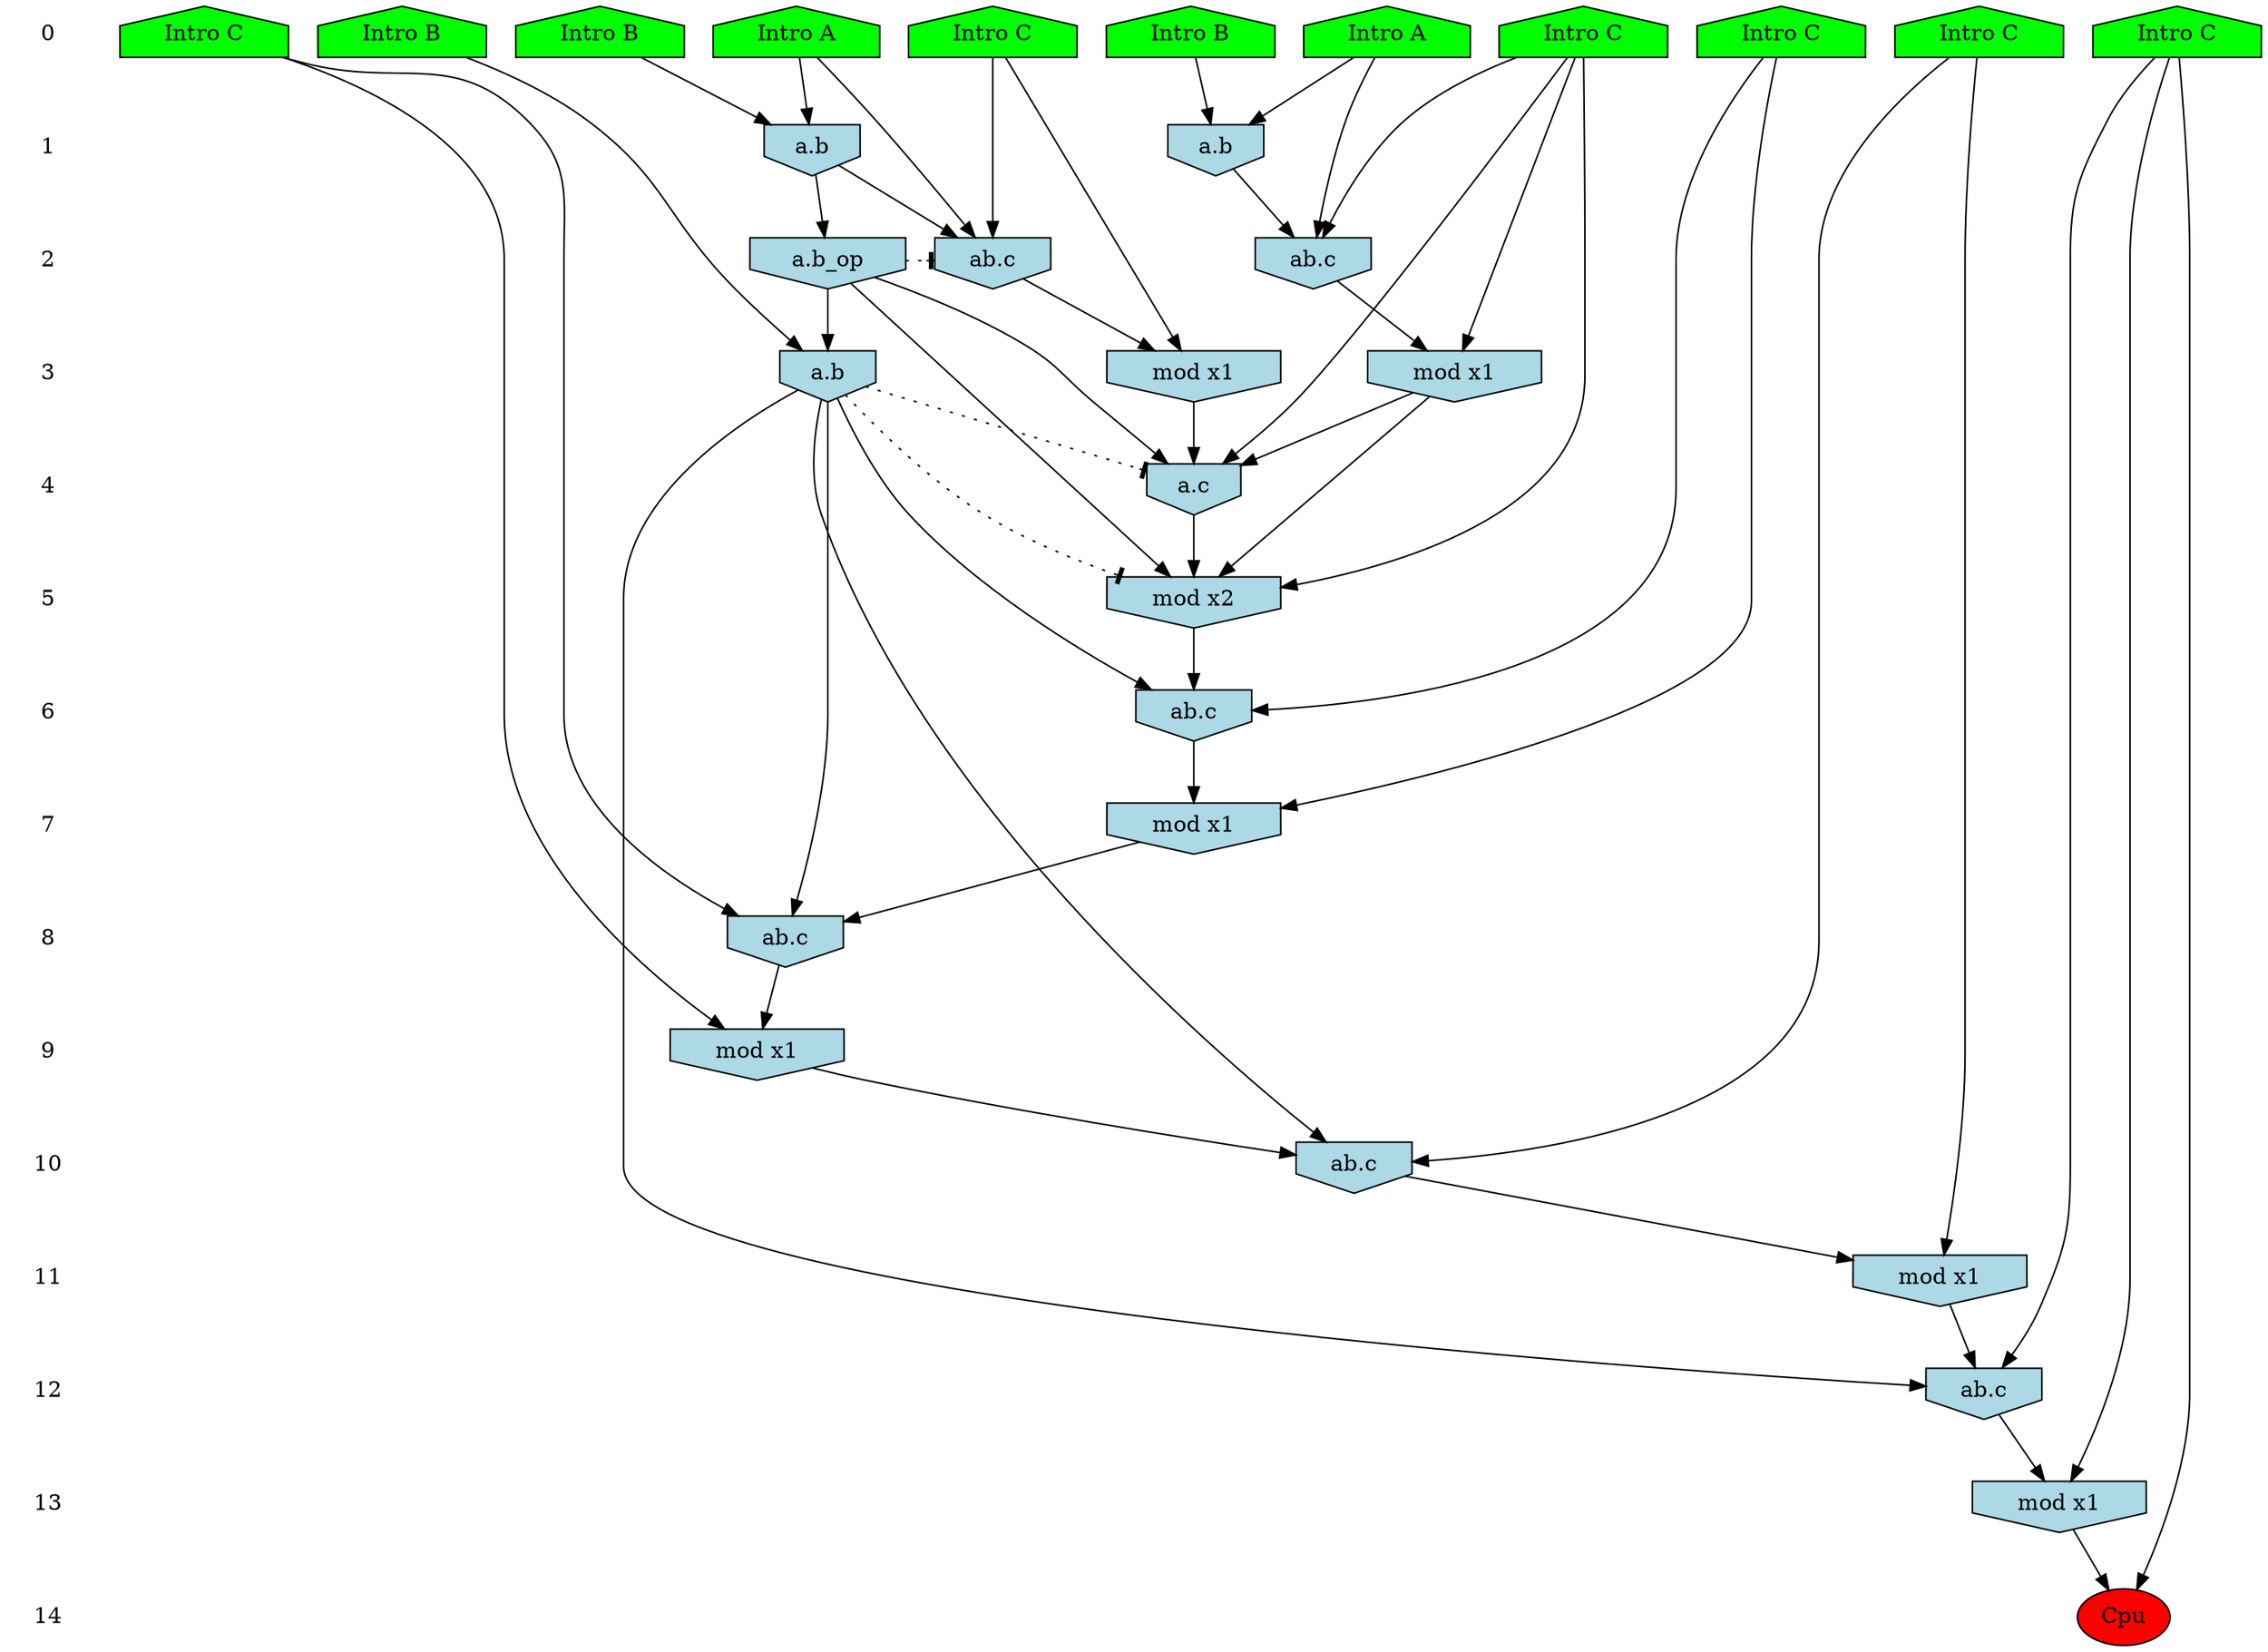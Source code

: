 /* Compression of 1 causal flows obtained in average at 2.102932E+01 t.u */
/* Compressed causal flows were: [3955] */
digraph G{
 ranksep=.5 ; 
{ rank = same ; "0" [shape=plaintext] ; node_1 [label ="Intro A", shape=house, style=filled, fillcolor=green] ;
node_2 [label ="Intro B", shape=house, style=filled, fillcolor=green] ;
node_3 [label ="Intro B", shape=house, style=filled, fillcolor=green] ;
node_4 [label ="Intro A", shape=house, style=filled, fillcolor=green] ;
node_5 [label ="Intro B", shape=house, style=filled, fillcolor=green] ;
node_6 [label ="Intro C", shape=house, style=filled, fillcolor=green] ;
node_7 [label ="Intro C", shape=house, style=filled, fillcolor=green] ;
node_8 [label ="Intro C", shape=house, style=filled, fillcolor=green] ;
node_9 [label ="Intro C", shape=house, style=filled, fillcolor=green] ;
node_10 [label ="Intro C", shape=house, style=filled, fillcolor=green] ;
node_11 [label ="Intro C", shape=house, style=filled, fillcolor=green] ;
}
{ rank = same ; "1" [shape=plaintext] ; node_12 [label="a.b", shape=invhouse, style=filled, fillcolor = lightblue] ;
node_13 [label="a.b", shape=invhouse, style=filled, fillcolor = lightblue] ;
}
{ rank = same ; "2" [shape=plaintext] ; node_14 [label="ab.c", shape=invhouse, style=filled, fillcolor = lightblue] ;
node_15 [label="ab.c", shape=invhouse, style=filled, fillcolor = lightblue] ;
node_18 [label="a.b_op", shape=invhouse, style=filled, fillcolor = lightblue] ;
}
{ rank = same ; "3" [shape=plaintext] ; node_16 [label="mod x1", shape=invhouse, style=filled, fillcolor = lightblue] ;
node_17 [label="mod x1", shape=invhouse, style=filled, fillcolor = lightblue] ;
node_21 [label="a.b", shape=invhouse, style=filled, fillcolor = lightblue] ;
}
{ rank = same ; "4" [shape=plaintext] ; node_19 [label="a.c", shape=invhouse, style=filled, fillcolor = lightblue] ;
}
{ rank = same ; "5" [shape=plaintext] ; node_20 [label="mod x2", shape=invhouse, style=filled, fillcolor = lightblue] ;
}
{ rank = same ; "6" [shape=plaintext] ; node_22 [label="ab.c", shape=invhouse, style=filled, fillcolor = lightblue] ;
}
{ rank = same ; "7" [shape=plaintext] ; node_23 [label="mod x1", shape=invhouse, style=filled, fillcolor = lightblue] ;
}
{ rank = same ; "8" [shape=plaintext] ; node_24 [label="ab.c", shape=invhouse, style=filled, fillcolor = lightblue] ;
}
{ rank = same ; "9" [shape=plaintext] ; node_25 [label="mod x1", shape=invhouse, style=filled, fillcolor = lightblue] ;
}
{ rank = same ; "10" [shape=plaintext] ; node_26 [label="ab.c", shape=invhouse, style=filled, fillcolor = lightblue] ;
}
{ rank = same ; "11" [shape=plaintext] ; node_27 [label="mod x1", shape=invhouse, style=filled, fillcolor = lightblue] ;
}
{ rank = same ; "12" [shape=plaintext] ; node_28 [label="ab.c", shape=invhouse, style=filled, fillcolor = lightblue] ;
}
{ rank = same ; "13" [shape=plaintext] ; node_29 [label="mod x1", shape=invhouse, style=filled, fillcolor = lightblue] ;
}
{ rank = same ; "14" [shape=plaintext] ; node_30 [label ="Cpu", style=filled, fillcolor=red] ;
}
"0" -> "1" [style="invis"]; 
"1" -> "2" [style="invis"]; 
"2" -> "3" [style="invis"]; 
"3" -> "4" [style="invis"]; 
"4" -> "5" [style="invis"]; 
"5" -> "6" [style="invis"]; 
"6" -> "7" [style="invis"]; 
"7" -> "8" [style="invis"]; 
"8" -> "9" [style="invis"]; 
"9" -> "10" [style="invis"]; 
"10" -> "11" [style="invis"]; 
"11" -> "12" [style="invis"]; 
"12" -> "13" [style="invis"]; 
"13" -> "14" [style="invis"]; 
node_1 -> node_12
node_2 -> node_12
node_4 -> node_13
node_5 -> node_13
node_4 -> node_14
node_7 -> node_14
node_13 -> node_14
node_1 -> node_15
node_8 -> node_15
node_12 -> node_15
node_7 -> node_16
node_14 -> node_16
node_8 -> node_17
node_15 -> node_17
node_12 -> node_18
node_7 -> node_19
node_16 -> node_19
node_17 -> node_19
node_18 -> node_19
node_7 -> node_20
node_16 -> node_20
node_18 -> node_20
node_19 -> node_20
node_3 -> node_21
node_18 -> node_21
node_6 -> node_22
node_20 -> node_22
node_21 -> node_22
node_6 -> node_23
node_22 -> node_23
node_9 -> node_24
node_21 -> node_24
node_23 -> node_24
node_9 -> node_25
node_24 -> node_25
node_10 -> node_26
node_21 -> node_26
node_25 -> node_26
node_10 -> node_27
node_26 -> node_27
node_11 -> node_28
node_21 -> node_28
node_27 -> node_28
node_11 -> node_29
node_28 -> node_29
node_11 -> node_30
node_29 -> node_30
node_18 -> node_15 [style=dotted, arrowhead = tee] 
node_21 -> node_20 [style=dotted, arrowhead = tee] 
node_21 -> node_19 [style=dotted, arrowhead = tee] 
}
/*
 Dot generation time: 0.000136
*/